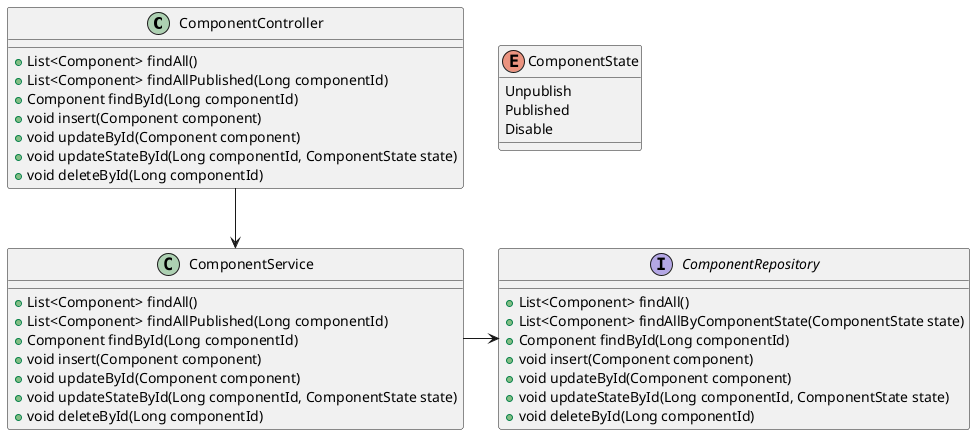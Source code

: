 @startuml

class ComponentController {
    + List<Component> findAll()
    + List<Component> findAllPublished(Long componentId)
    + Component findById(Long componentId)
    + void insert(Component component)
    + void updateById(Component component)
    + void updateStateById(Long componentId, ComponentState state)
    + void deleteById(Long componentId)
}

class ComponentService {
    + List<Component> findAll()
    + List<Component> findAllPublished(Long componentId)
    + Component findById(Long componentId)
    + void insert(Component component)
    + void updateById(Component component)
    + void updateStateById(Long componentId, ComponentState state)
    + void deleteById(Long componentId)
}

interface ComponentRepository {
    + List<Component> findAll()
    + List<Component> findAllByComponentState(ComponentState state)
    + Component findById(Long componentId)
    + void insert(Component component)
    + void updateById(Component component)
    + void updateStateById(Long componentId, ComponentState state)
    + void deleteById(Long componentId)
}

enum ComponentState {
    Unpublish
    Published
    Disable
}

ComponentController --> ComponentService
ComponentService -r-> ComponentRepository
@enduml